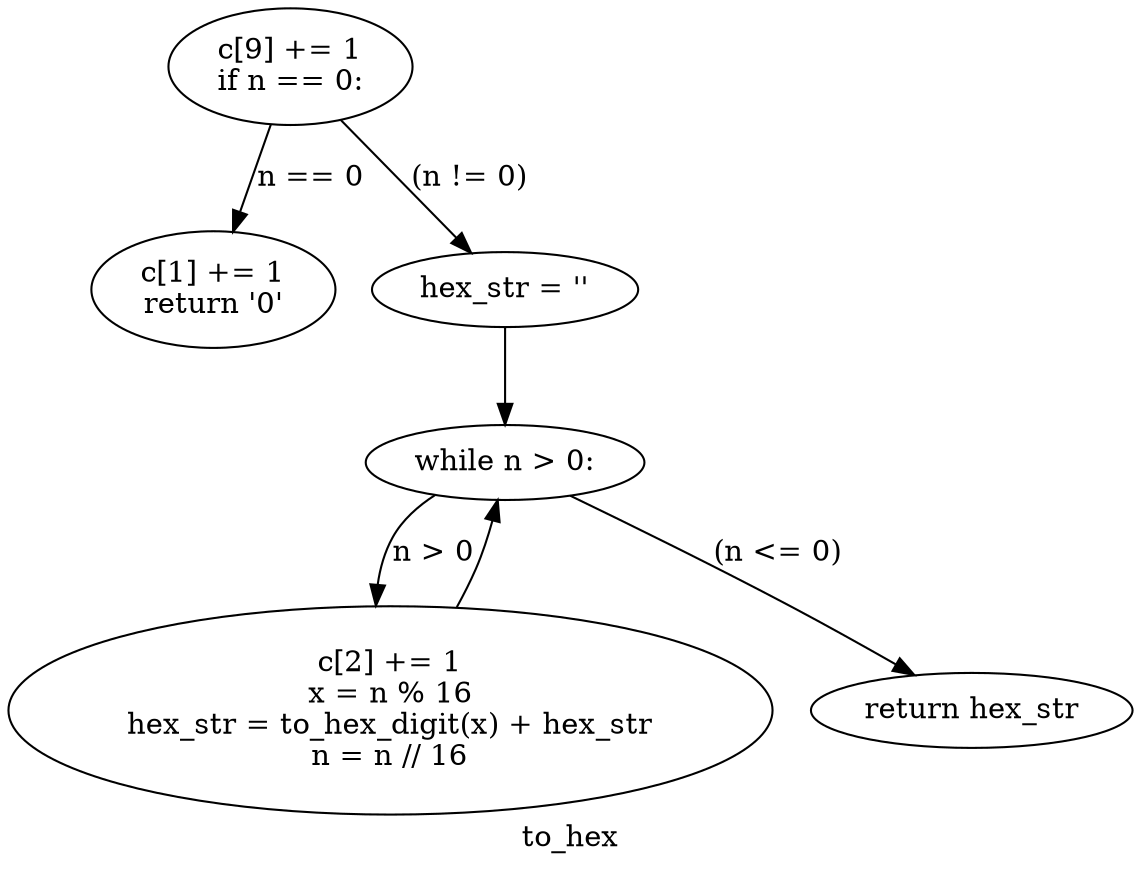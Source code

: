 digraph clusterto_hex {
	graph [bb="0,0,446.42,412.38",
		label=to_hex,
		lheight=0.22,
		lp="223.21,11.875",
		lwidth=0.53
	];
	node [label="\N"];
	1	[height=0.77585,
		label="c[9] += 1
if n == 0:
",
		pos="106.38,384.45",
		width=1.3602];
	2	[height=0.77585,
		label="c[1] += 1
return '0'
",
		pos="76.382,276.84",
		width=1.3602];
	1 -> 2	[label="n == 0",
		lp="112.13,330.65",
		pos="e,84.015,304.71 98.734,356.53 95.207,344.11 90.961,329.17 87.121,315.65"];
	3	[height=0.5,
		label="hex_str = ''
",
		pos="196.38,276.84",
		width=1.46];
	1 -> 3	[label="(n != 0)",
		lp="178.76,330.65",
		pos="e,182.07,294.63 127.26,358.96 141.58,342.14 160.54,319.9 174.98,302.95"];
	5	[height=0.5,
		label="while n > 0:
",
		pos="196.38,193.91",
		width=1.4877];
	3 -> 5	[pos="e,196.38,212.33 196.38,258.68 196.38,248.55 196.38,235.48 196.38,223.8"];
	6	[height=1.3946,
		label="c[2] += 1
x = n % 16
hex_str = to_hex_digit(x) + hex_str
n = n // 16
",
		pos="152.38,73.955",
		width=4.2328];
	5 -> 6	[label="n > 0",
		lp="164.01,150.03",
		pos="e,142.52,124.5 168.25,178.55 160.65,173.18 153.36,166.3 149.13,157.91 145.69,151.08 143.82,143.51 143.01,135.81"];
	7	[height=0.5,
		label="return hex_str
",
		pos="384.38,73.955",
		width=1.7234];
	5 -> 7	[label="(n <= 0)",
		lp="305.63,150.03",
		pos="e,361.97,91.125 223.21,177.9 247.15,164.34 283.01,143.57 313.38,124.16 326.44,115.81 340.53,106.18 352.69,97.669"];
	6 -> 5	[pos="e,192.34,175.79 175.2,123.79 177.76,129.92 180.22,136.15 182.38,142.16 184.97,149.39 187.37,157.33 189.43,164.75"];
}
